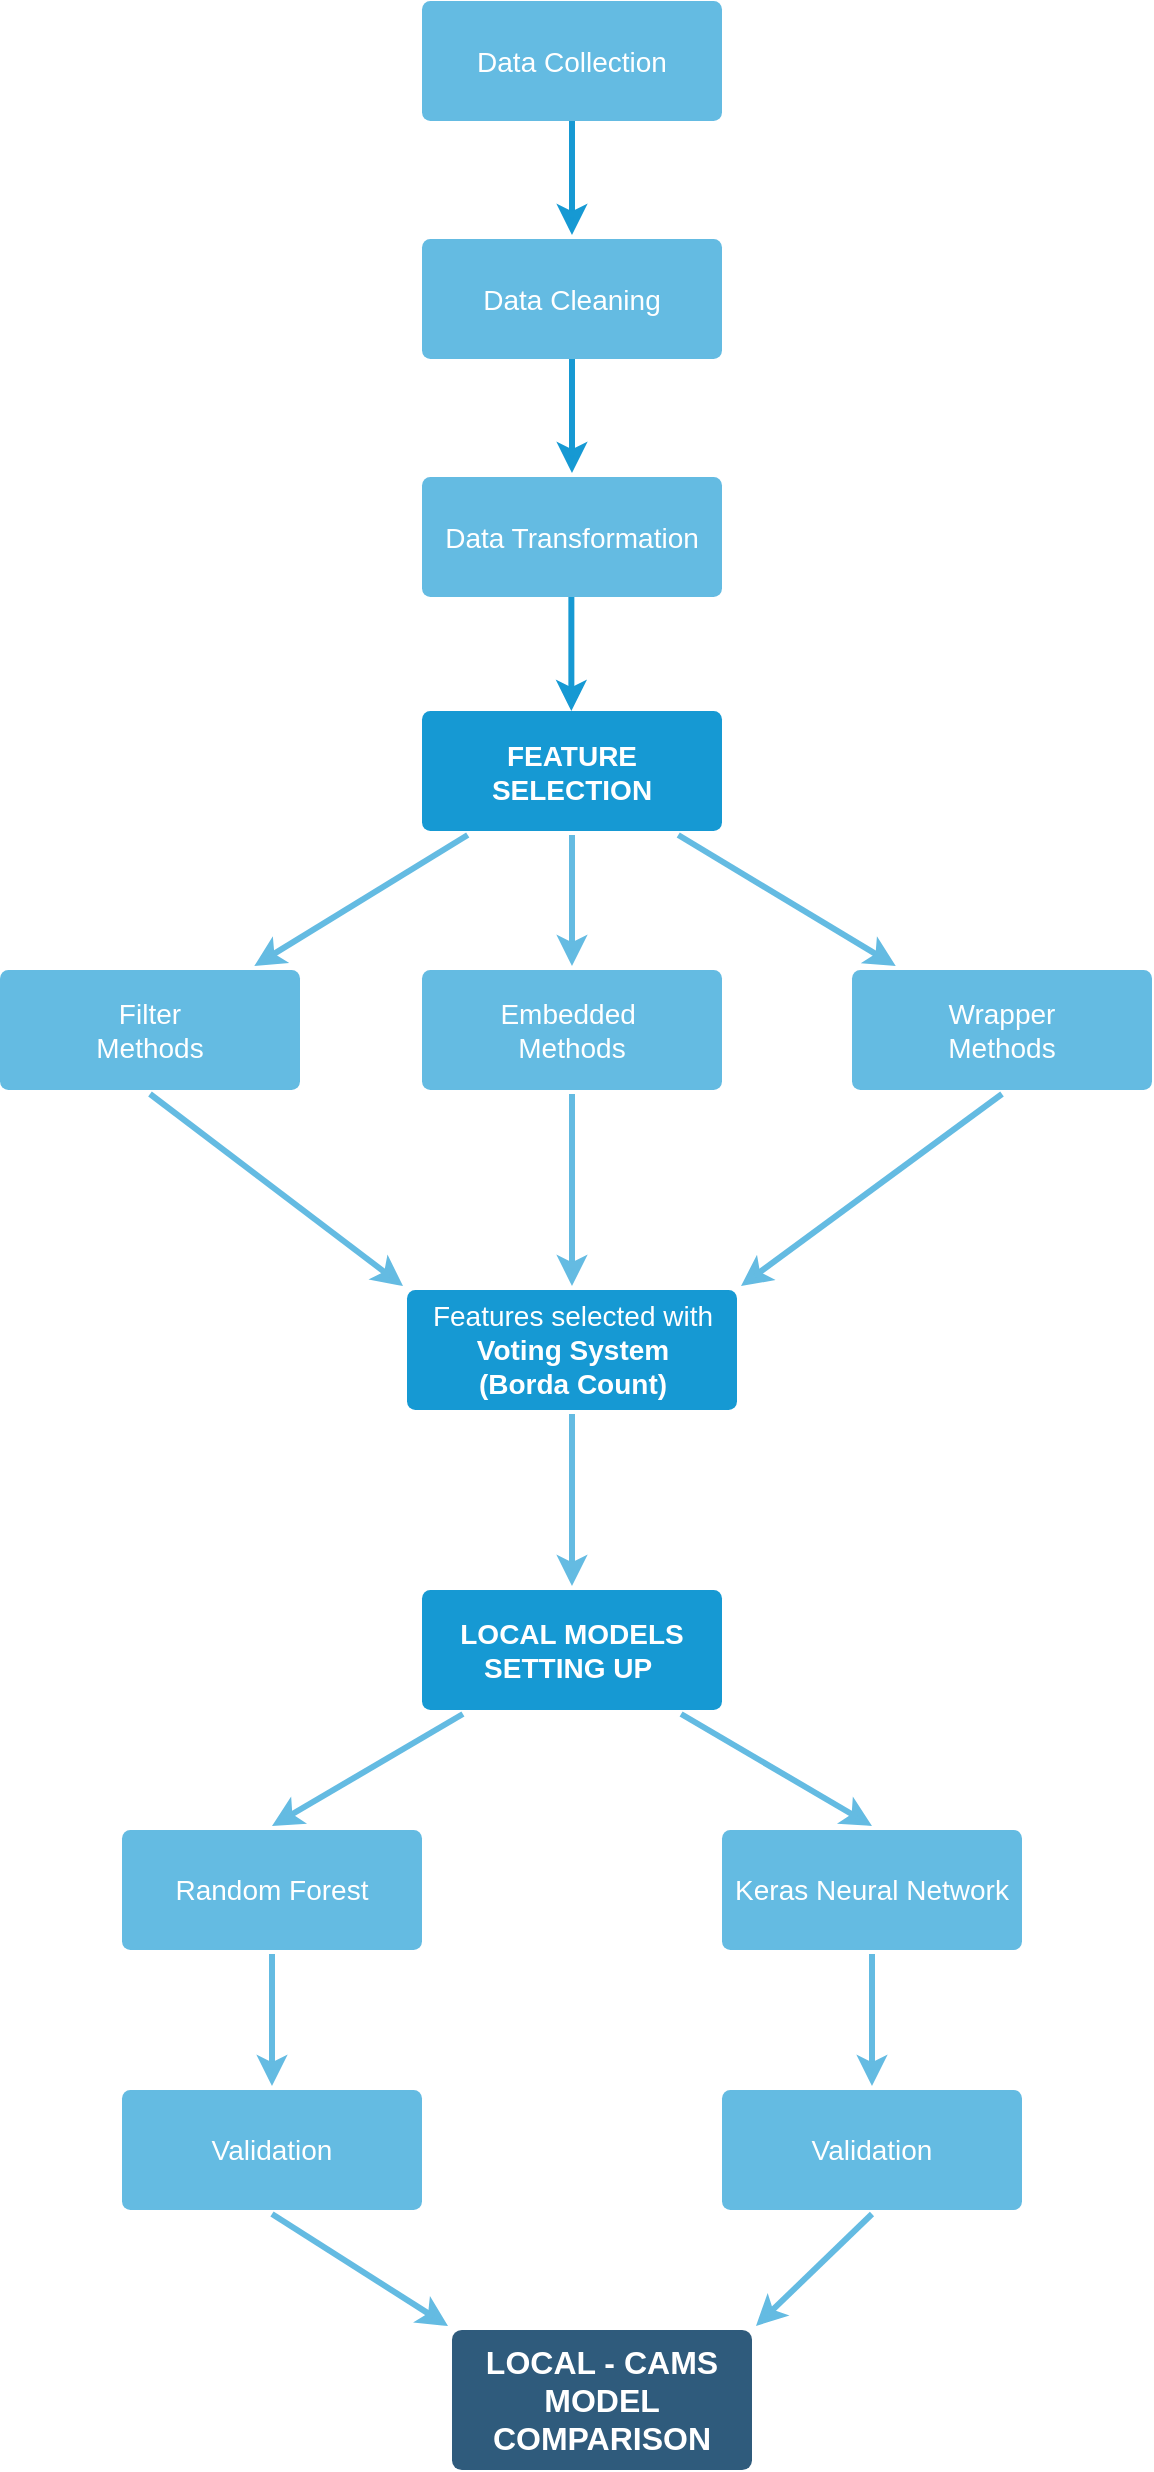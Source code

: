 <mxfile version="20.0.3" type="device"><diagram id="6a731a19-8d31-9384-78a2-239565b7b9f0" name="Page-1"><mxGraphModel dx="1113" dy="1376" grid="1" gridSize="10" guides="1" tooltips="1" connect="1" arrows="1" fold="1" page="1" pageScale="1" pageWidth="1169" pageHeight="827" background="none" math="0" shadow="0"><root><mxCell id="0"/><mxCell id="1" parent="0"/><mxCell id="1749" value="LOCAL - CAMS MODEL COMPARISON" style="rounded=1;whiteSpace=wrap;html=1;shadow=0;labelBackgroundColor=none;strokeColor=none;strokeWidth=3;fillColor=#2F5B7C;fontFamily=Helvetica;fontSize=16;fontColor=#FFFFFF;align=center;fontStyle=1;spacing=5;arcSize=7;perimeterSpacing=2;" parent="1" vertex="1"><mxGeometry x="510" y="1010" width="150" height="70" as="geometry"/></mxCell><mxCell id="1764" value="FEATURE SELECTION" style="rounded=1;whiteSpace=wrap;html=1;shadow=0;labelBackgroundColor=none;strokeColor=none;strokeWidth=3;fillColor=#1699D3;fontFamily=Helvetica;fontSize=14;fontColor=#FFFFFF;align=center;spacing=5;fontStyle=1;arcSize=7;perimeterSpacing=2;" parent="1" vertex="1"><mxGeometry x="495" y="200.5" width="150" height="60" as="geometry"/></mxCell><mxCell id="1765" value="Embedded&amp;nbsp;&lt;br&gt;Methods" style="rounded=1;whiteSpace=wrap;html=1;shadow=0;labelBackgroundColor=none;strokeColor=none;strokeWidth=3;fillColor=#64BBE2;fontFamily=Helvetica;fontSize=14;fontColor=#FFFFFF;align=center;spacing=5;arcSize=7;perimeterSpacing=2;" parent="1" vertex="1"><mxGeometry x="495" y="330" width="150" height="60" as="geometry"/></mxCell><mxCell id="1766" value="" style="edgeStyle=none;rounded=0;jumpStyle=none;html=1;shadow=0;labelBackgroundColor=none;startArrow=none;startFill=0;endArrow=classic;endFill=1;jettySize=auto;orthogonalLoop=1;strokeColor=#64BBE2;strokeWidth=3;fontFamily=Helvetica;fontSize=14;fontColor=#FFFFFF;spacing=5;" parent="1" source="1764" target="1765" edge="1"><mxGeometry relative="1" as="geometry"/></mxCell><mxCell id="1767" value="Wrapper&lt;br&gt;Methods" style="rounded=1;whiteSpace=wrap;html=1;shadow=0;labelBackgroundColor=none;strokeColor=none;strokeWidth=3;fillColor=#64BBE2;fontFamily=Helvetica;fontSize=14;fontColor=#FFFFFF;align=center;spacing=5;arcSize=7;perimeterSpacing=2;" parent="1" vertex="1"><mxGeometry x="710" y="330" width="150" height="60" as="geometry"/></mxCell><mxCell id="1768" value="" style="edgeStyle=none;rounded=0;jumpStyle=none;html=1;shadow=0;labelBackgroundColor=none;startArrow=none;startFill=0;endArrow=classic;endFill=1;jettySize=auto;orthogonalLoop=1;strokeColor=#64BBE2;strokeWidth=3;fontFamily=Helvetica;fontSize=14;fontColor=#FFFFFF;spacing=5;" parent="1" source="1764" target="1767" edge="1"><mxGeometry relative="1" as="geometry"/></mxCell><mxCell id="1769" value="Filter&lt;br&gt;Methods" style="rounded=1;whiteSpace=wrap;html=1;shadow=0;labelBackgroundColor=none;strokeColor=none;strokeWidth=3;fillColor=#64BBE2;fontFamily=Helvetica;fontSize=14;fontColor=#FFFFFF;align=center;spacing=5;arcSize=7;perimeterSpacing=2;" parent="1" vertex="1"><mxGeometry x="284" y="330" width="150" height="60" as="geometry"/></mxCell><mxCell id="1770" value="" style="edgeStyle=none;rounded=0;jumpStyle=none;html=1;shadow=0;labelBackgroundColor=none;startArrow=none;startFill=0;endArrow=classic;endFill=1;jettySize=auto;orthogonalLoop=1;strokeColor=#64BBE2;strokeWidth=3;fontFamily=Helvetica;fontSize=14;fontColor=#FFFFFF;spacing=5;" parent="1" source="1764" target="1769" edge="1"><mxGeometry relative="1" as="geometry"/></mxCell><mxCell id="1771" value="LOCAL MODELS&lt;br&gt;SETTING UP&amp;nbsp;" style="rounded=1;whiteSpace=wrap;html=1;shadow=0;labelBackgroundColor=none;strokeColor=none;strokeWidth=3;fillColor=#1699D3;fontFamily=Helvetica;fontSize=14;fontColor=#FFFFFF;align=center;spacing=5;fontStyle=1;arcSize=7;perimeterSpacing=2;" parent="1" vertex="1"><mxGeometry x="495" y="640" width="150" height="60" as="geometry"/></mxCell><mxCell id="1772" value="Random Forest" style="rounded=1;whiteSpace=wrap;html=1;shadow=0;labelBackgroundColor=none;strokeColor=none;strokeWidth=3;fillColor=#64BBE2;fontFamily=Helvetica;fontSize=14;fontColor=#FFFFFF;align=center;spacing=5;fontStyle=0;arcSize=7;perimeterSpacing=2;" parent="1" vertex="1"><mxGeometry x="345" y="760" width="150" height="60" as="geometry"/></mxCell><mxCell id="1773" value="" style="edgeStyle=none;rounded=1;jumpStyle=none;html=1;shadow=0;labelBackgroundColor=none;startArrow=none;startFill=0;jettySize=auto;orthogonalLoop=1;strokeColor=#64BBE2;strokeWidth=3;fontFamily=Helvetica;fontSize=14;fontColor=#FFFFFF;spacing=5;fontStyle=1;fillColor=#b0e3e6;entryX=0.5;entryY=0;entryDx=0;entryDy=0;" parent="1" source="1771" target="1772" edge="1"><mxGeometry relative="1" as="geometry"/></mxCell><mxCell id="1775" value="" style="edgeStyle=none;rounded=1;jumpStyle=none;html=1;shadow=0;labelBackgroundColor=none;startArrow=none;startFill=0;jettySize=auto;orthogonalLoop=1;strokeColor=#64BBE2;strokeWidth=3;fontFamily=Helvetica;fontSize=14;fontColor=#FFFFFF;spacing=5;fontStyle=1;fillColor=#b0e3e6;entryX=0.5;entryY=0;entryDx=0;entryDy=0;" parent="1" source="1771" target="1776" edge="1"><mxGeometry relative="1" as="geometry"><mxPoint x="1250.072" y="1102.0" as="targetPoint"/></mxGeometry></mxCell><mxCell id="1776" value="Keras Neural Network" style="rounded=1;whiteSpace=wrap;html=1;shadow=0;labelBackgroundColor=none;strokeColor=none;strokeWidth=3;fillColor=#64BBE2;fontFamily=Helvetica;fontSize=14;fontColor=#FFFFFF;align=center;spacing=5;fontStyle=0;arcSize=7;perimeterSpacing=2;" parent="1" vertex="1"><mxGeometry x="645" y="760" width="150" height="60" as="geometry"/></mxCell><mxCell id="RVFoAFCYCKC2CZ1mJmaY-1781" value="" style="edgeStyle=none;rounded=0;jumpStyle=none;html=1;shadow=0;labelBackgroundColor=none;startArrow=none;startFill=0;endArrow=classic;endFill=1;jettySize=auto;orthogonalLoop=1;strokeColor=#64BBE2;strokeWidth=3;fontFamily=Helvetica;fontSize=14;fontColor=#FFFFFF;spacing=5;exitX=0.5;exitY=1;exitDx=0;exitDy=0;entryX=0.5;entryY=0;entryDx=0;entryDy=0;" edge="1" parent="1" source="1765" target="RVFoAFCYCKC2CZ1mJmaY-1783"><mxGeometry relative="1" as="geometry"><mxPoint x="601.721" y="490.0" as="sourcePoint"/><mxPoint x="570" y="480" as="targetPoint"/></mxGeometry></mxCell><mxCell id="RVFoAFCYCKC2CZ1mJmaY-1782" value="" style="edgeStyle=none;rounded=0;jumpStyle=none;html=1;shadow=0;labelBackgroundColor=none;startArrow=none;startFill=0;endArrow=classic;endFill=1;jettySize=auto;orthogonalLoop=1;strokeColor=#64BBE2;strokeWidth=3;fontFamily=Helvetica;fontSize=14;fontColor=#FFFFFF;spacing=5;exitX=0.5;exitY=1;exitDx=0;exitDy=0;entryX=0;entryY=0;entryDx=0;entryDy=0;" edge="1" parent="1" source="1769" target="RVFoAFCYCKC2CZ1mJmaY-1783"><mxGeometry relative="1" as="geometry"><mxPoint x="354.001" y="410.0" as="sourcePoint"/><mxPoint x="560" y="480" as="targetPoint"/></mxGeometry></mxCell><mxCell id="RVFoAFCYCKC2CZ1mJmaY-1783" value="Features selected with&lt;br&gt;&lt;b&gt;Voting System &lt;br&gt;(Borda Count)&lt;/b&gt;" style="rounded=1;whiteSpace=wrap;html=1;shadow=0;labelBackgroundColor=none;strokeColor=none;strokeWidth=3;fillColor=#1699D3;fontFamily=Helvetica;fontSize=14;fontColor=#FFFFFF;align=center;spacing=5;arcSize=7;perimeterSpacing=2;" vertex="1" parent="1"><mxGeometry x="487.5" y="490" width="165" height="60" as="geometry"/></mxCell><mxCell id="RVFoAFCYCKC2CZ1mJmaY-1785" value="" style="edgeStyle=none;rounded=0;jumpStyle=none;html=1;shadow=0;labelBackgroundColor=none;startArrow=none;startFill=0;endArrow=classic;endFill=1;jettySize=auto;orthogonalLoop=1;strokeColor=#64BBE2;strokeWidth=3;fontFamily=Helvetica;fontSize=14;fontColor=#FFFFFF;spacing=5;exitX=0.5;exitY=1;exitDx=0;exitDy=0;entryX=1;entryY=0;entryDx=0;entryDy=0;" edge="1" parent="1" source="1767" target="RVFoAFCYCKC2CZ1mJmaY-1783"><mxGeometry relative="1" as="geometry"><mxPoint x="730.0" y="402" as="sourcePoint"/><mxPoint x="730.0" y="498" as="targetPoint"/></mxGeometry></mxCell><mxCell id="RVFoAFCYCKC2CZ1mJmaY-1787" value="" style="edgeStyle=none;rounded=0;jumpStyle=none;html=1;shadow=0;labelBackgroundColor=none;startArrow=none;startFill=0;endArrow=classic;endFill=1;jettySize=auto;orthogonalLoop=1;strokeColor=#64BBE2;strokeWidth=3;fontFamily=Helvetica;fontSize=14;fontColor=#FFFFFF;spacing=5;exitX=0.5;exitY=1;exitDx=0;exitDy=0;entryX=0.5;entryY=0;entryDx=0;entryDy=0;" edge="1" parent="1" source="RVFoAFCYCKC2CZ1mJmaY-1783" target="1771"><mxGeometry relative="1" as="geometry"><mxPoint x="569.38" y="622" as="sourcePoint"/><mxPoint x="570.0" y="608" as="targetPoint"/></mxGeometry></mxCell><mxCell id="RVFoAFCYCKC2CZ1mJmaY-1790" value="" style="edgeStyle=none;rounded=1;jumpStyle=none;html=1;shadow=0;labelBackgroundColor=none;startArrow=none;startFill=0;jettySize=auto;orthogonalLoop=1;strokeColor=#64BBE2;strokeWidth=3;fontFamily=Helvetica;fontSize=14;fontColor=#FFFFFF;spacing=5;fontStyle=1;fillColor=#b0e3e6;exitX=0.5;exitY=1;exitDx=0;exitDy=0;entryX=0.5;entryY=0;entryDx=0;entryDy=0;" edge="1" parent="1" source="1772" target="RVFoAFCYCKC2CZ1mJmaY-1793"><mxGeometry relative="1" as="geometry"><mxPoint x="433.996" y="950" as="sourcePoint"/><mxPoint x="420" y="1000" as="targetPoint"/></mxGeometry></mxCell><mxCell id="RVFoAFCYCKC2CZ1mJmaY-1791" value="" style="edgeStyle=none;rounded=1;jumpStyle=none;html=1;shadow=0;labelBackgroundColor=none;startArrow=none;startFill=0;jettySize=auto;orthogonalLoop=1;strokeColor=#64BBE2;strokeWidth=3;fontFamily=Helvetica;fontSize=14;fontColor=#FFFFFF;spacing=5;fontStyle=1;fillColor=#b0e3e6;exitX=0.5;exitY=1;exitDx=0;exitDy=0;entryX=0.5;entryY=0;entryDx=0;entryDy=0;" edge="1" parent="1" source="1776" target="RVFoAFCYCKC2CZ1mJmaY-1792"><mxGeometry relative="1" as="geometry"><mxPoint x="719.38" y="930" as="sourcePoint"/><mxPoint x="719.38" y="998" as="targetPoint"/></mxGeometry></mxCell><mxCell id="RVFoAFCYCKC2CZ1mJmaY-1792" value="Validation" style="rounded=1;whiteSpace=wrap;html=1;shadow=0;labelBackgroundColor=none;strokeColor=none;strokeWidth=3;fillColor=#64BBE2;fontFamily=Helvetica;fontSize=14;fontColor=#FFFFFF;align=center;spacing=5;fontStyle=0;arcSize=7;perimeterSpacing=2;" vertex="1" parent="1"><mxGeometry x="645" y="890" width="150" height="60" as="geometry"/></mxCell><mxCell id="RVFoAFCYCKC2CZ1mJmaY-1793" value="Validation" style="rounded=1;whiteSpace=wrap;html=1;shadow=0;labelBackgroundColor=none;strokeColor=none;strokeWidth=3;fillColor=#64BBE2;fontFamily=Helvetica;fontSize=14;fontColor=#FFFFFF;align=center;spacing=5;fontStyle=0;arcSize=7;perimeterSpacing=2;" vertex="1" parent="1"><mxGeometry x="345" y="890" width="150" height="60" as="geometry"/></mxCell><mxCell id="RVFoAFCYCKC2CZ1mJmaY-1794" value="" style="edgeStyle=none;rounded=1;jumpStyle=none;html=1;shadow=0;labelBackgroundColor=none;startArrow=none;startFill=0;jettySize=auto;orthogonalLoop=1;strokeColor=#64BBE2;strokeWidth=3;fontFamily=Helvetica;fontSize=14;fontColor=#FFFFFF;spacing=5;fontStyle=1;fillColor=#b0e3e6;exitX=0.5;exitY=1;exitDx=0;exitDy=0;entryX=0;entryY=0;entryDx=0;entryDy=0;" edge="1" parent="1" source="RVFoAFCYCKC2CZ1mJmaY-1793" target="1749"><mxGeometry relative="1" as="geometry"><mxPoint x="430.0" y="1110" as="sourcePoint"/><mxPoint x="420" y="1130" as="targetPoint"/></mxGeometry></mxCell><mxCell id="RVFoAFCYCKC2CZ1mJmaY-1796" value="" style="edgeStyle=none;rounded=1;jumpStyle=none;html=1;shadow=0;labelBackgroundColor=none;startArrow=none;startFill=0;jettySize=auto;orthogonalLoop=1;strokeColor=#64BBE2;strokeWidth=3;fontFamily=Helvetica;fontSize=14;fontColor=#FFFFFF;spacing=5;fontStyle=1;fillColor=#b0e3e6;exitX=0.5;exitY=1;exitDx=0;exitDy=0;entryX=1;entryY=0;entryDx=0;entryDy=0;" edge="1" parent="1" source="RVFoAFCYCKC2CZ1mJmaY-1792" target="1749"><mxGeometry relative="1" as="geometry"><mxPoint x="719.41" y="1080" as="sourcePoint"/><mxPoint x="719" y="1120" as="targetPoint"/></mxGeometry></mxCell><mxCell id="RVFoAFCYCKC2CZ1mJmaY-1812" value="Data Collection" style="rounded=1;whiteSpace=wrap;html=1;shadow=0;labelBackgroundColor=none;strokeColor=none;strokeWidth=3;fillColor=#64BBE2;fontFamily=Helvetica;fontSize=14;fontColor=#FFFFFF;align=center;spacing=5;arcSize=7;perimeterSpacing=2;" vertex="1" parent="1"><mxGeometry x="495" y="-154.5" width="150" height="60" as="geometry"/></mxCell><mxCell id="RVFoAFCYCKC2CZ1mJmaY-1814" value="" style="edgeStyle=none;rounded=0;jumpStyle=none;html=1;shadow=0;labelBackgroundColor=none;startArrow=none;startFill=0;endArrow=classic;endFill=1;jettySize=auto;orthogonalLoop=1;strokeColor=#1699D3;strokeWidth=3;fontFamily=Helvetica;fontSize=14;fontColor=#FFFFFF;spacing=5;entryX=0.5;entryY=0;entryDx=0;entryDy=0;" edge="1" parent="1" target="RVFoAFCYCKC2CZ1mJmaY-1815"><mxGeometry relative="1" as="geometry"><mxPoint x="570" y="-94.5" as="sourcePoint"/><mxPoint x="570.0" y="-28.5" as="targetPoint"/><Array as="points"><mxPoint x="570" y="-74.5"/></Array></mxGeometry></mxCell><mxCell id="RVFoAFCYCKC2CZ1mJmaY-1815" value="Data Cleaning" style="rounded=1;whiteSpace=wrap;html=1;shadow=0;labelBackgroundColor=none;strokeColor=none;strokeWidth=3;fillColor=#64bbe2;fontFamily=Helvetica;fontSize=14;fontColor=#FFFFFF;align=center;spacing=5;arcSize=7;perimeterSpacing=2;" vertex="1" parent="1"><mxGeometry x="495" y="-35.5" width="150" height="60" as="geometry"/></mxCell><mxCell id="RVFoAFCYCKC2CZ1mJmaY-1820" value="" style="edgeStyle=none;rounded=0;jumpStyle=none;html=1;shadow=0;labelBackgroundColor=none;startArrow=none;startFill=0;endArrow=classic;endFill=1;jettySize=auto;orthogonalLoop=1;strokeColor=#1699D3;strokeWidth=3;fontFamily=Helvetica;fontSize=14;fontColor=#FFFFFF;spacing=5;entryX=0.5;entryY=0;entryDx=0;entryDy=0;" edge="1" parent="1" target="RVFoAFCYCKC2CZ1mJmaY-1821"><mxGeometry relative="1" as="geometry"><mxPoint x="570" y="24.5" as="sourcePoint"/><mxPoint x="570.0" y="90.5" as="targetPoint"/></mxGeometry></mxCell><mxCell id="RVFoAFCYCKC2CZ1mJmaY-1821" value="Data Transformation" style="rounded=1;whiteSpace=wrap;html=1;shadow=0;labelBackgroundColor=none;strokeColor=none;strokeWidth=3;fillColor=#64BBE2;fontFamily=Helvetica;fontSize=14;fontColor=#FFFFFF;align=center;spacing=5;arcSize=7;perimeterSpacing=2;" vertex="1" parent="1"><mxGeometry x="495" y="83.5" width="150" height="60" as="geometry"/></mxCell><mxCell id="RVFoAFCYCKC2CZ1mJmaY-1822" value="" style="edgeStyle=none;rounded=0;jumpStyle=none;html=1;shadow=0;labelBackgroundColor=none;startArrow=none;startFill=0;endArrow=classic;endFill=1;jettySize=auto;orthogonalLoop=1;strokeColor=#1699D3;strokeWidth=3;fontFamily=Helvetica;fontSize=14;fontColor=#FFFFFF;spacing=5;entryX=0.5;entryY=0;entryDx=0;entryDy=0;" edge="1" parent="1"><mxGeometry relative="1" as="geometry"><mxPoint x="569.68" y="143.5" as="sourcePoint"/><mxPoint x="569.68" y="200.5" as="targetPoint"/></mxGeometry></mxCell></root></mxGraphModel></diagram></mxfile>